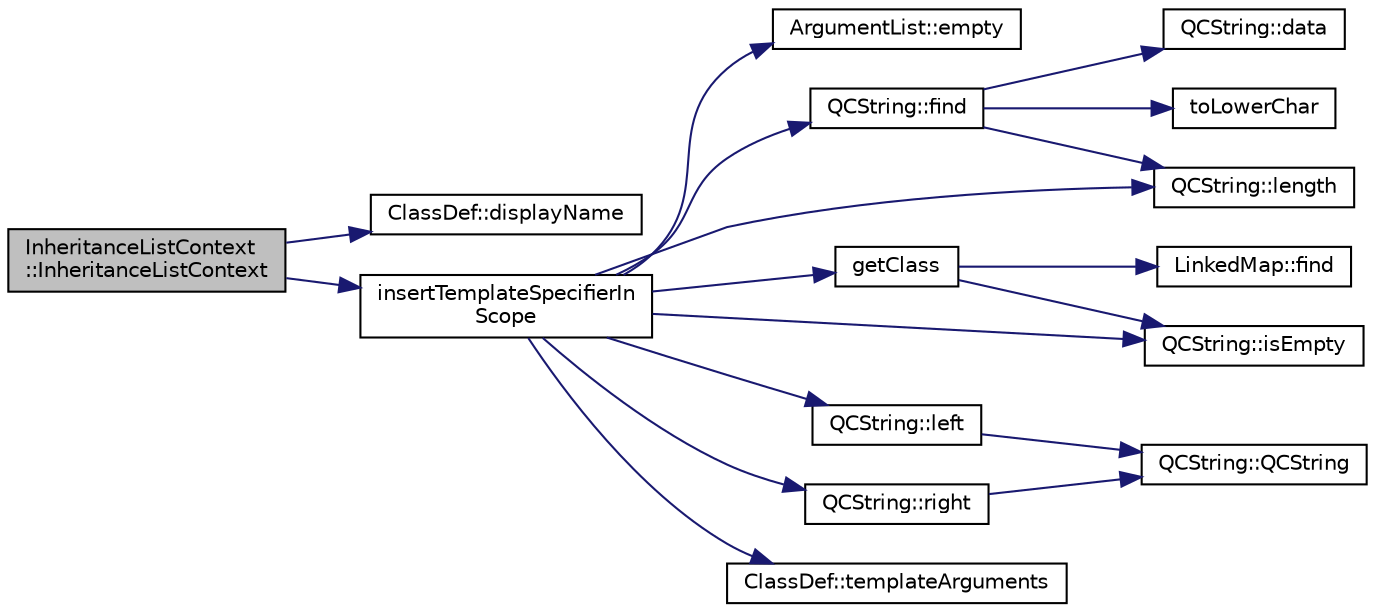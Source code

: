 digraph "InheritanceListContext::InheritanceListContext"
{
 // LATEX_PDF_SIZE
  edge [fontname="Helvetica",fontsize="10",labelfontname="Helvetica",labelfontsize="10"];
  node [fontname="Helvetica",fontsize="10",shape=record];
  rankdir="LR";
  Node1 [label="InheritanceListContext\l::InheritanceListContext",height=0.2,width=0.4,color="black", fillcolor="grey75", style="filled", fontcolor="black",tooltip=" "];
  Node1 -> Node2 [color="midnightblue",fontsize="10",style="solid"];
  Node2 [label="ClassDef::displayName",height=0.2,width=0.4,color="black", fillcolor="white", style="filled",URL="$classClassDef.html#af634536e75a73d841ccd9f5dae55d4c2",tooltip=" "];
  Node1 -> Node3 [color="midnightblue",fontsize="10",style="solid"];
  Node3 [label="insertTemplateSpecifierIn\lScope",height=0.2,width=0.4,color="black", fillcolor="white", style="filled",URL="$util_8cpp.html#a1dc6b9f0a9cc58498da6f8d4ffe120c1",tooltip=" "];
  Node3 -> Node4 [color="midnightblue",fontsize="10",style="solid"];
  Node4 [label="ArgumentList::empty",height=0.2,width=0.4,color="black", fillcolor="white", style="filled",URL="$classArgumentList.html#aaa15ddcfdb06a535a3398f1dc73d336d",tooltip=" "];
  Node3 -> Node5 [color="midnightblue",fontsize="10",style="solid"];
  Node5 [label="QCString::find",height=0.2,width=0.4,color="black", fillcolor="white", style="filled",URL="$classQCString.html#a0182ece6b76dad6475dafb53e2faaf10",tooltip=" "];
  Node5 -> Node6 [color="midnightblue",fontsize="10",style="solid"];
  Node6 [label="QCString::data",height=0.2,width=0.4,color="black", fillcolor="white", style="filled",URL="$classQCString.html#ac3aa3ac1a1c36d3305eba22a2eb0d098",tooltip=" "];
  Node5 -> Node7 [color="midnightblue",fontsize="10",style="solid"];
  Node7 [label="QCString::length",height=0.2,width=0.4,color="black", fillcolor="white", style="filled",URL="$classQCString.html#ac52596733e9110b778019946d73fb268",tooltip=" "];
  Node5 -> Node8 [color="midnightblue",fontsize="10",style="solid"];
  Node8 [label="toLowerChar",height=0.2,width=0.4,color="black", fillcolor="white", style="filled",URL="$qcstring_8cpp.html#a4e545641f98651d4fb8299b407721f9b",tooltip=" "];
  Node3 -> Node9 [color="midnightblue",fontsize="10",style="solid"];
  Node9 [label="getClass",height=0.2,width=0.4,color="black", fillcolor="white", style="filled",URL="$classdef_8cpp.html#a9682735bd2cf0656eaa944f8b3e364a2",tooltip=" "];
  Node9 -> Node10 [color="midnightblue",fontsize="10",style="solid"];
  Node10 [label="LinkedMap::find",height=0.2,width=0.4,color="black", fillcolor="white", style="filled",URL="$classLinkedMap.html#ad7659775b7de962b4fe0921456baf4f4",tooltip=" "];
  Node9 -> Node11 [color="midnightblue",fontsize="10",style="solid"];
  Node11 [label="QCString::isEmpty",height=0.2,width=0.4,color="black", fillcolor="white", style="filled",URL="$classQCString.html#a621c4090d69ad7d05ef8e5234376c3d8",tooltip=" "];
  Node3 -> Node11 [color="midnightblue",fontsize="10",style="solid"];
  Node3 -> Node12 [color="midnightblue",fontsize="10",style="solid"];
  Node12 [label="QCString::left",height=0.2,width=0.4,color="black", fillcolor="white", style="filled",URL="$classQCString.html#aecf8b66312c4e97333219cc344c11a4f",tooltip=" "];
  Node12 -> Node13 [color="midnightblue",fontsize="10",style="solid"];
  Node13 [label="QCString::QCString",height=0.2,width=0.4,color="black", fillcolor="white", style="filled",URL="$classQCString.html#ad691e1087cc03e14e00d1147ae0ecab7",tooltip=" "];
  Node3 -> Node7 [color="midnightblue",fontsize="10",style="solid"];
  Node3 -> Node14 [color="midnightblue",fontsize="10",style="solid"];
  Node14 [label="QCString::right",height=0.2,width=0.4,color="black", fillcolor="white", style="filled",URL="$classQCString.html#a8f4aa5417f6a834f28c7148a1fe262d5",tooltip=" "];
  Node14 -> Node13 [color="midnightblue",fontsize="10",style="solid"];
  Node3 -> Node15 [color="midnightblue",fontsize="10",style="solid"];
  Node15 [label="ClassDef::templateArguments",height=0.2,width=0.4,color="black", fillcolor="white", style="filled",URL="$classClassDef.html#a201b8f24043f9b7c7cc59d55282f6d47",tooltip=" "];
}
